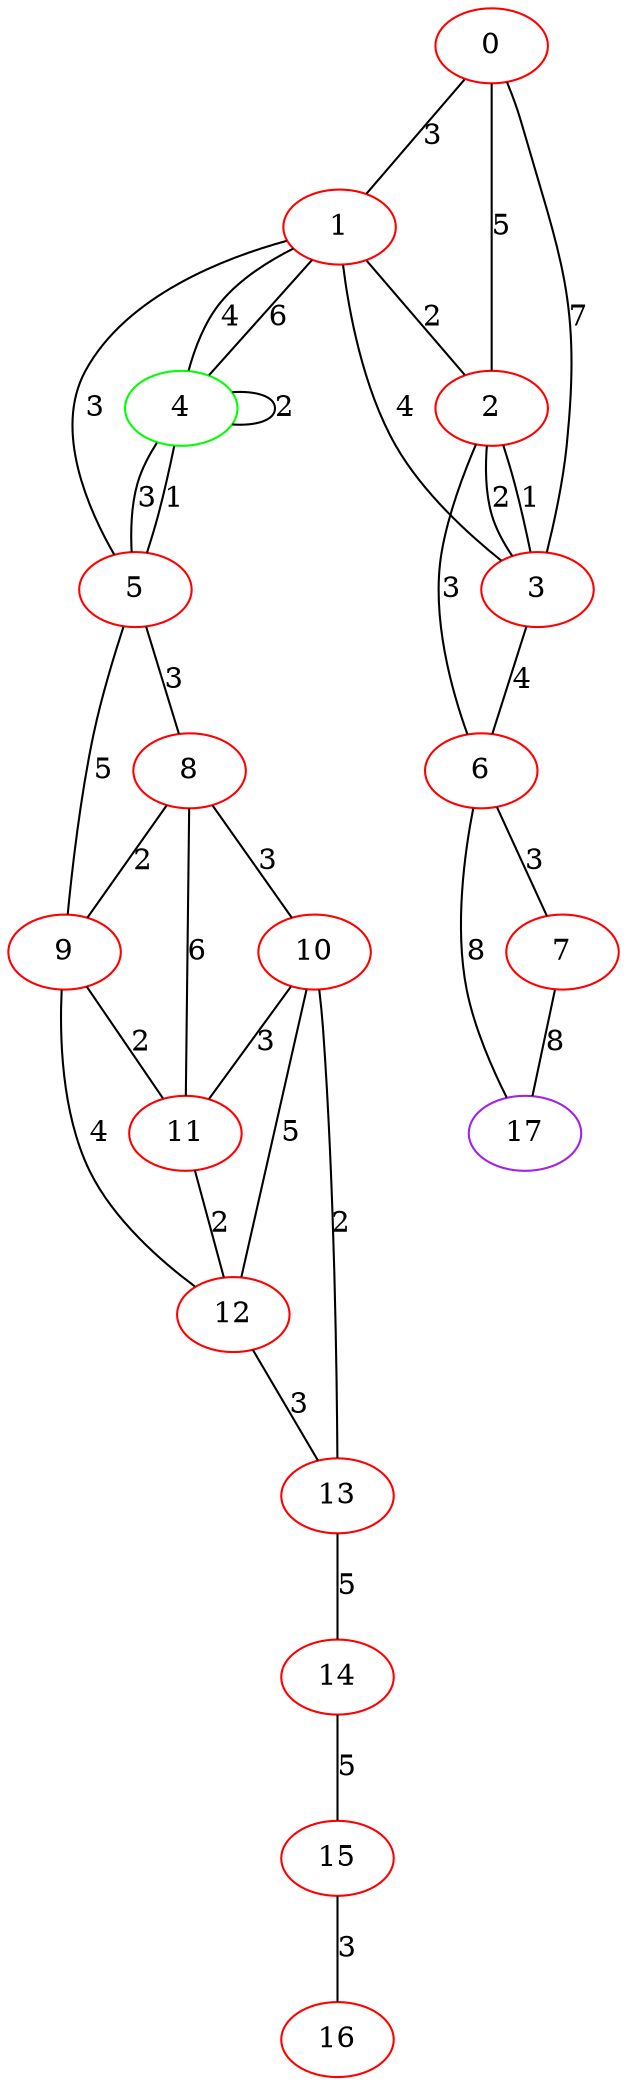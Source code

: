 graph "" {
0 [color=red, weight=1];
1 [color=red, weight=1];
2 [color=red, weight=1];
3 [color=red, weight=1];
4 [color=green, weight=2];
5 [color=red, weight=1];
6 [color=red, weight=1];
7 [color=red, weight=1];
8 [color=red, weight=1];
9 [color=red, weight=1];
10 [color=red, weight=1];
11 [color=red, weight=1];
12 [color=red, weight=1];
13 [color=red, weight=1];
14 [color=red, weight=1];
15 [color=red, weight=1];
16 [color=red, weight=1];
17 [color=purple, weight=4];
0 -- 1  [key=0, label=3];
0 -- 2  [key=0, label=5];
0 -- 3  [key=0, label=7];
1 -- 2  [key=0, label=2];
1 -- 3  [key=0, label=4];
1 -- 4  [key=0, label=6];
1 -- 4  [key=1, label=4];
1 -- 5  [key=0, label=3];
2 -- 3  [key=0, label=1];
2 -- 3  [key=1, label=2];
2 -- 6  [key=0, label=3];
3 -- 6  [key=0, label=4];
4 -- 4  [key=0, label=2];
4 -- 5  [key=0, label=3];
4 -- 5  [key=1, label=1];
5 -- 8  [key=0, label=3];
5 -- 9  [key=0, label=5];
6 -- 17  [key=0, label=8];
6 -- 7  [key=0, label=3];
7 -- 17  [key=0, label=8];
8 -- 9  [key=0, label=2];
8 -- 10  [key=0, label=3];
8 -- 11  [key=0, label=6];
9 -- 11  [key=0, label=2];
9 -- 12  [key=0, label=4];
10 -- 11  [key=0, label=3];
10 -- 12  [key=0, label=5];
10 -- 13  [key=0, label=2];
11 -- 12  [key=0, label=2];
12 -- 13  [key=0, label=3];
13 -- 14  [key=0, label=5];
14 -- 15  [key=0, label=5];
15 -- 16  [key=0, label=3];
}

